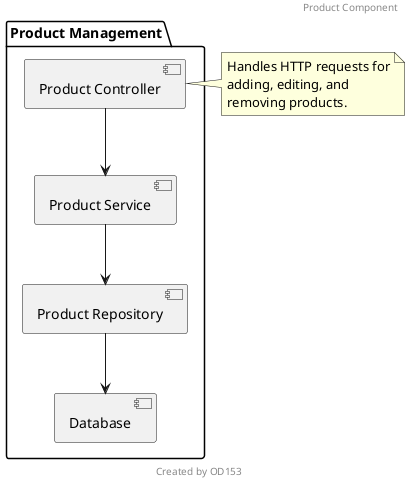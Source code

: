 @startuml
header Product Component
footer Created by OD153
package "Product Management" {
  [Product Controller] --> [Product Service]
  [Product Service] --> [Product Repository]
  [Product Repository] --> [Database]
}

note right of [Product Controller]
  Handles HTTP requests for
  adding, editing, and
  removing products.
end note
@enduml